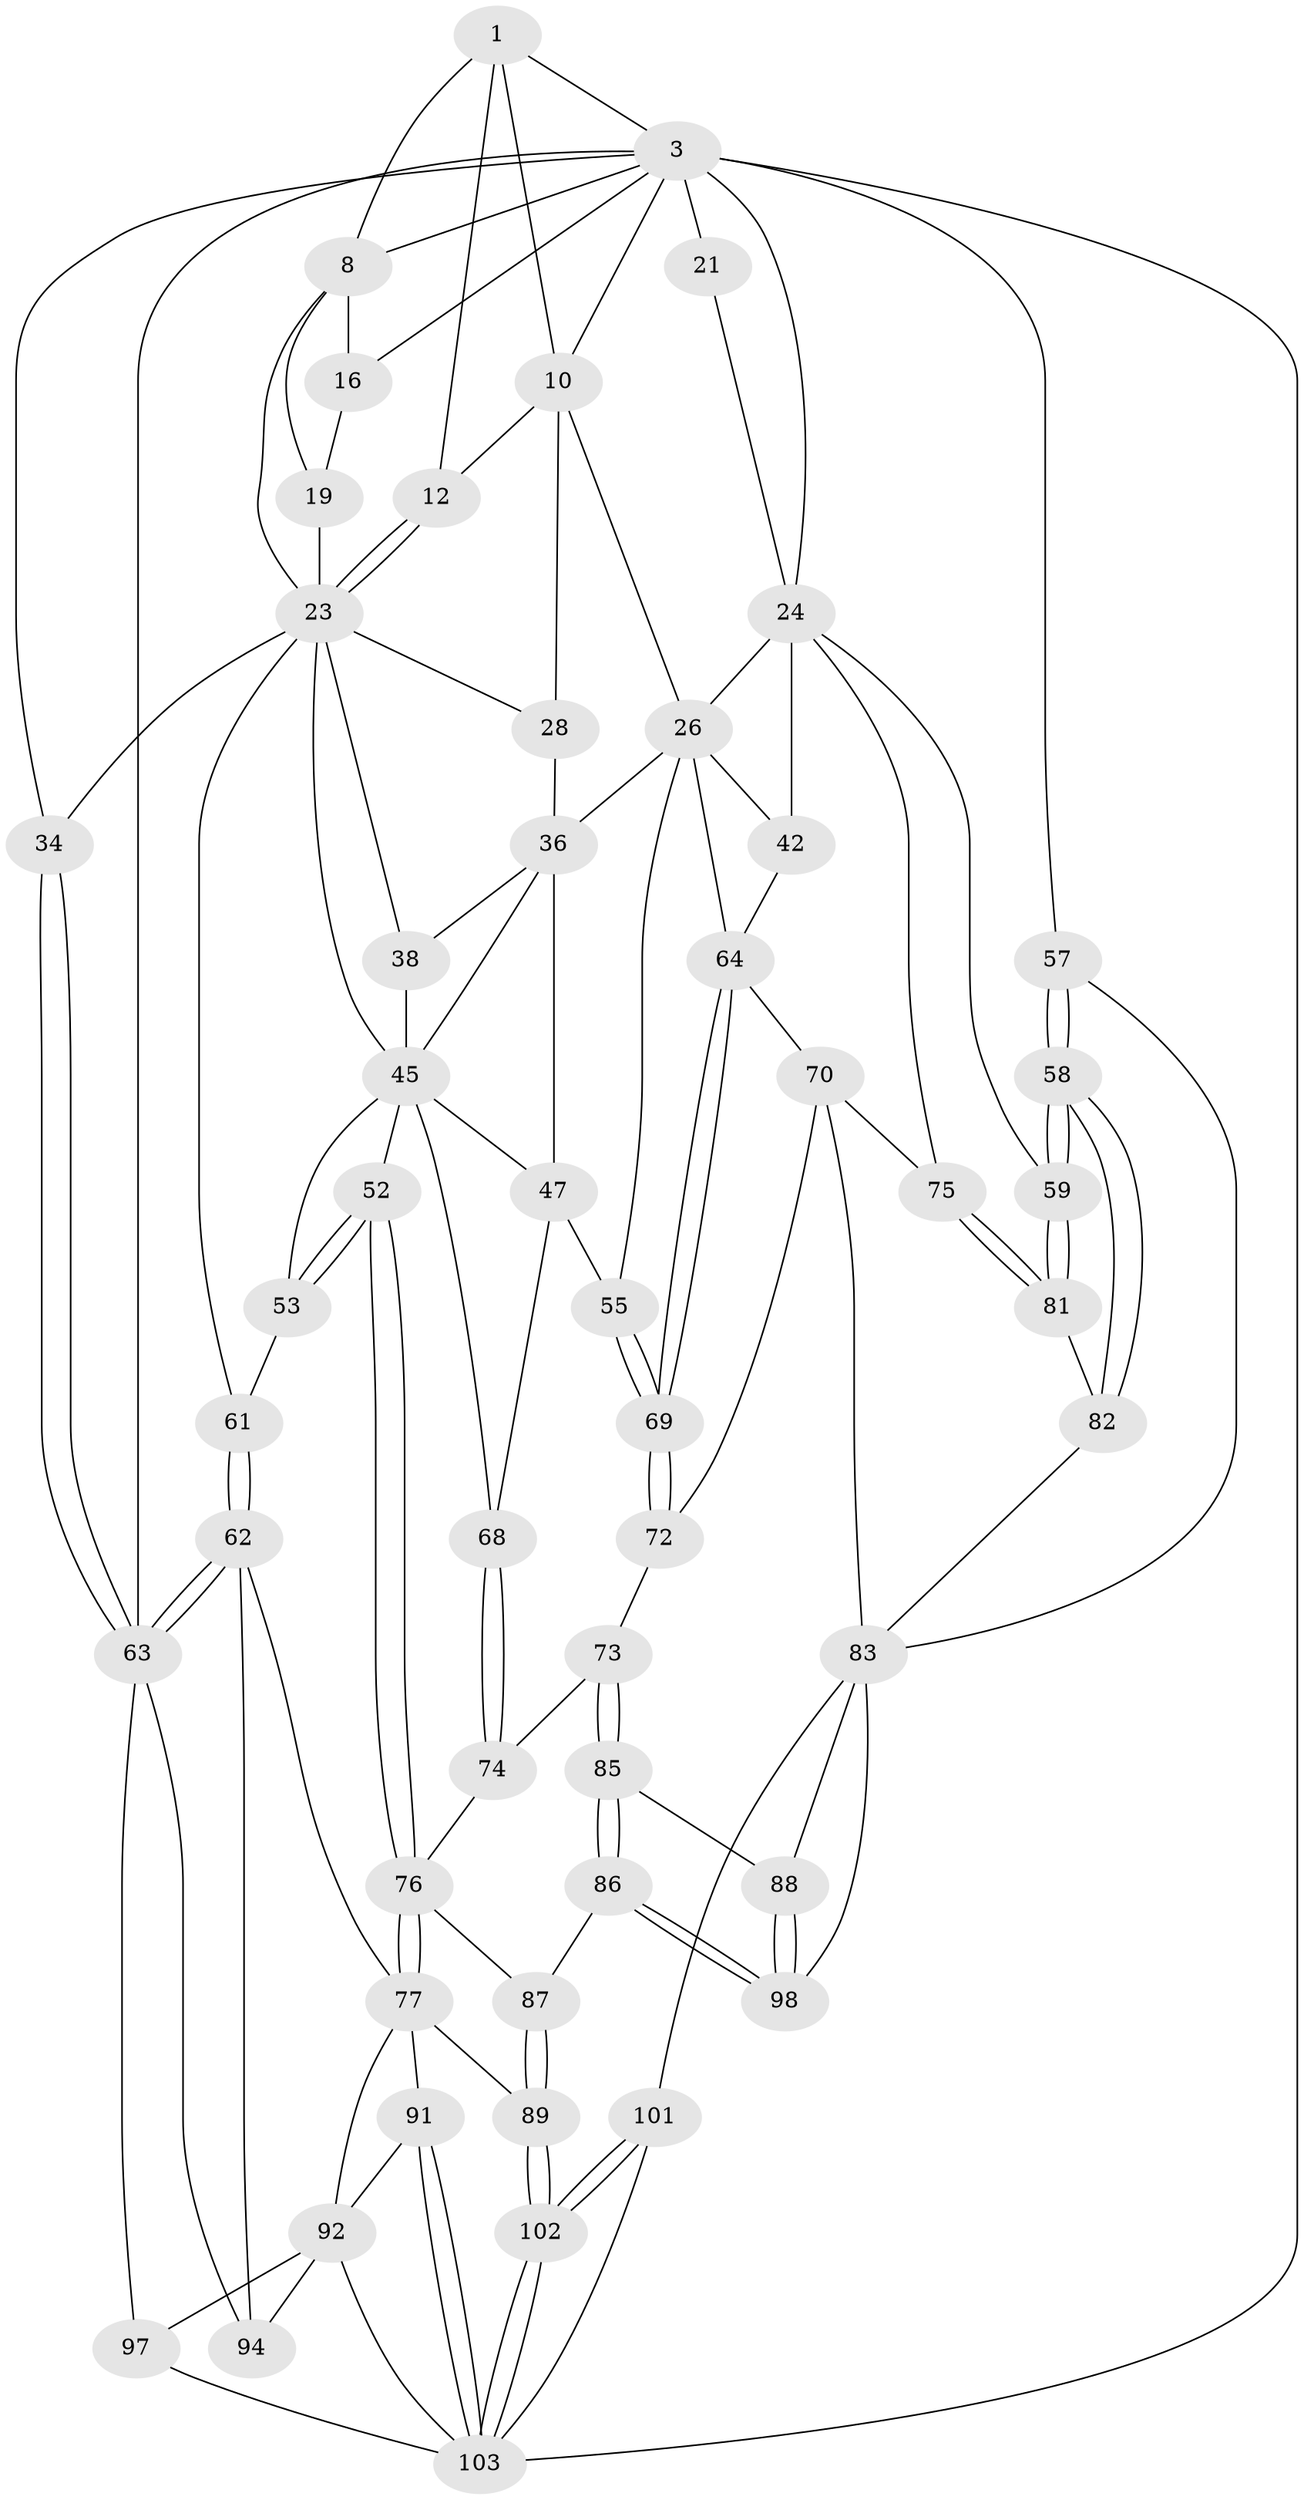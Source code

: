 // original degree distribution, {3: 0.018867924528301886, 4: 0.24528301886792453, 6: 0.22641509433962265, 5: 0.5094339622641509}
// Generated by graph-tools (version 1.1) at 2025/28/03/15/25 16:28:05]
// undirected, 53 vertices, 127 edges
graph export_dot {
graph [start="1"]
  node [color=gray90,style=filled];
  1 [pos="+0.2970505825552544+0",super="+2+7"];
  3 [pos="+0.6861805575815563+0",super="+13+4"];
  8 [pos="+0.30984070970337413+0.10478323531696267",super="+9+18"];
  10 [pos="+0.5766140043698952+0.07738096263072877",super="+11+14"];
  12 [pos="+0.46831126357737135+0.1132062538308809"];
  16 [pos="+0+0",super="+20+17"];
  19 [pos="+0.18157934455453492+0.18211413195028395"];
  21 [pos="+0.8312793343869278+0.07923994219125179"];
  23 [pos="+0.3672044266032613+0.1868927339676603",super="+30"];
  24 [pos="+0.8312723797097802+0.24718707790238134",super="+25+35"];
  26 [pos="+0.7018196537133498+0.3154774725910231",super="+39"];
  28 [pos="+0.5193583482454913+0.22785476836115268",super="+29"];
  34 [pos="+0+0.3274265983621545"];
  36 [pos="+0.47338070781709957+0.389080260781324",super="+40+37"];
  38 [pos="+0.27031468231424405+0.37579815309272757"];
  42 [pos="+1+0.4902511070785491",super="+43"];
  45 [pos="+0.3892986392225947+0.5536746405600697",super="+48+46"];
  47 [pos="+0.5600481959951643+0.5579167128008711",super="+56"];
  52 [pos="+0.29454175369061486+0.6843069410285904"];
  53 [pos="+0.24610461970461966+0.6301079334096193"];
  55 [pos="+0.6123815511899833+0.6155791044221314"];
  57 [pos="+1+1"];
  58 [pos="+1+0.9065908301104317"];
  59 [pos="+1+0.8414344899007518"];
  61 [pos="+0.14441786128612413+0.5628664871429813"];
  62 [pos="+0+0.7435492077495576",super="+79"];
  63 [pos="+0+0.7624685561251575",super="+66"];
  64 [pos="+0.7983831083116326+0.5974795388951638",super="+65"];
  68 [pos="+0.4829652716731036+0.6872968684918352"];
  69 [pos="+0.6653902155199412+0.6926726802629497"];
  70 [pos="+0.8628722280430504+0.6887838586758719",super="+71"];
  72 [pos="+0.665077388577804+0.7093752506355243"];
  73 [pos="+0.5299847000990556+0.7591649718732515"];
  74 [pos="+0.4943844819980166+0.7211924372167059"];
  75 [pos="+0.9147431722685956+0.7482400219924522"];
  76 [pos="+0.2906007977892112+0.7110568021165921",super="+80"];
  77 [pos="+0.2840030530112219+0.7212549941788301",super="+78+90"];
  81 [pos="+0.9228902033891522+0.8028623338609038"];
  82 [pos="+0.8540189787115511+0.8801728657469663"];
  83 [pos="+0.8236565112212098+0.9127259535304845",super="+84+99"];
  85 [pos="+0.5077202314807961+0.8318889827781737"];
  86 [pos="+0.47634507349682914+0.8610591527850923"];
  87 [pos="+0.46596548874499927+0.8609393429627182"];
  88 [pos="+0.6517056267013484+0.8605720530131368"];
  89 [pos="+0.42151097260382187+0.8889990575821499"];
  91 [pos="+0.31633197189527335+0.9118289346732364"];
  92 [pos="+0.23023636502394693+0.8901148108559591",super="+96+93"];
  94 [pos="+0.10838682237145619+0.8840864156972911"];
  97 [pos="+0.1312134763673503+0.957105257920904"];
  98 [pos="+0.5667305438514582+1"];
  101 [pos="+0.42137893353213035+1"];
  102 [pos="+0.38906080166229956+1"];
  103 [pos="+0.31761725000895397+0.9441814347164172",super="+104"];
  1 -- 10;
  1 -- 3;
  1 -- 8;
  1 -- 12;
  3 -- 21 [weight=2];
  3 -- 10;
  3 -- 34;
  3 -- 103;
  3 -- 8;
  3 -- 16;
  3 -- 57 [weight=2];
  3 -- 63;
  3 -- 24;
  8 -- 19;
  8 -- 23;
  8 -- 16;
  10 -- 12;
  10 -- 28 [weight=2];
  10 -- 26;
  12 -- 23;
  12 -- 23;
  16 -- 19;
  19 -- 23;
  21 -- 24;
  23 -- 34;
  23 -- 61;
  23 -- 38;
  23 -- 28;
  23 -- 45;
  24 -- 26;
  24 -- 42 [weight=2];
  24 -- 75;
  24 -- 59;
  26 -- 64;
  26 -- 36;
  26 -- 55;
  26 -- 42;
  28 -- 36;
  34 -- 63;
  34 -- 63;
  36 -- 47;
  36 -- 45;
  36 -- 38;
  38 -- 45;
  42 -- 64;
  45 -- 68;
  45 -- 52;
  45 -- 47;
  45 -- 53;
  47 -- 68;
  47 -- 55;
  52 -- 53;
  52 -- 53;
  52 -- 76;
  52 -- 76;
  53 -- 61;
  55 -- 69;
  55 -- 69;
  57 -- 58;
  57 -- 58;
  57 -- 83;
  58 -- 59;
  58 -- 59;
  58 -- 82;
  58 -- 82;
  59 -- 81;
  59 -- 81;
  61 -- 62;
  61 -- 62;
  62 -- 63;
  62 -- 63;
  62 -- 94;
  62 -- 77;
  63 -- 97;
  63 -- 94;
  64 -- 69;
  64 -- 69;
  64 -- 70;
  68 -- 74;
  68 -- 74;
  69 -- 72;
  69 -- 72;
  70 -- 75;
  70 -- 72;
  70 -- 83;
  72 -- 73;
  73 -- 74;
  73 -- 85;
  73 -- 85;
  74 -- 76;
  75 -- 81;
  75 -- 81;
  76 -- 77;
  76 -- 77;
  76 -- 87;
  77 -- 89;
  77 -- 91;
  77 -- 92;
  81 -- 82;
  82 -- 83;
  83 -- 88;
  83 -- 98;
  83 -- 101;
  85 -- 86;
  85 -- 86;
  85 -- 88;
  86 -- 87;
  86 -- 98;
  86 -- 98;
  87 -- 89;
  87 -- 89;
  88 -- 98;
  88 -- 98;
  89 -- 102;
  89 -- 102;
  91 -- 92;
  91 -- 103;
  91 -- 103;
  92 -- 97;
  92 -- 103;
  92 -- 94;
  97 -- 103;
  101 -- 102;
  101 -- 102;
  101 -- 103;
  102 -- 103;
  102 -- 103;
}
